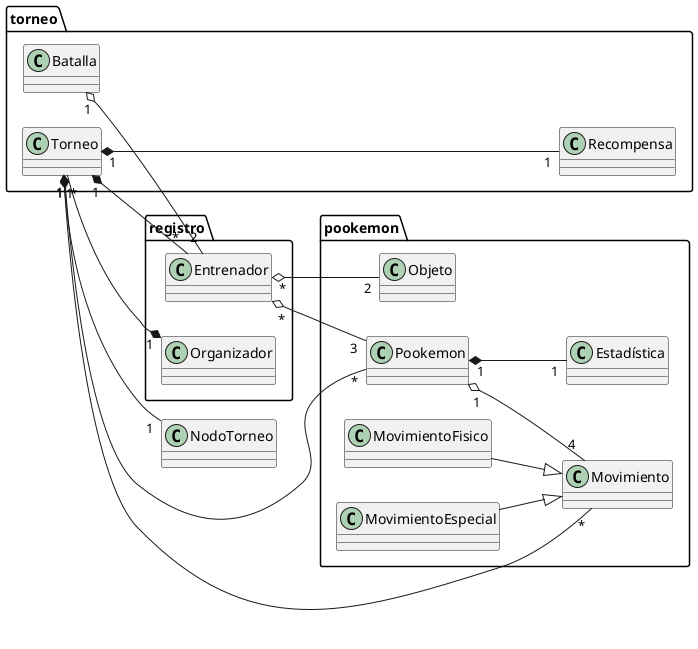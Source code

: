 @startuml diagrama de clases

left to right direction

package "registro" {
    class Entrenador {

    }

    class Organizador {

    }

}

package "torneo" {
    class Batalla {

    }

    class Torneo {
    
    }

    class Recompensa {
      
    }
}

package "pookemon" {
    class Pookemon {

    }

    class Objeto{

    }

    class Estadística {

    }

    class Movimiento {

    }

    class MovimientoFisico{

    }

    class MovimientoEspecial{

    }

}

Entrenador "*" o-- "3" Pookemon 
Entrenador "*" o-- "2" Objeto

Pookemon "1" o-- "4" Movimiento
Pookemon "1" *-- "1" Estadística

MovimientoFisico --|> Movimiento
MovimientoEspecial --|> Movimiento


Organizador "1" *-- "*" Torneo

Torneo "1" *--- "*" Entrenador
Torneo "1" *-- "*" Movimiento
Torneo "1" *-- "*" Pookemon
Torneo "1" *---- "1" Recompensa
Torneo "1" *-- "1" NodoTorneo

Batalla "1" o-- "2" Entrenador



@enduml
